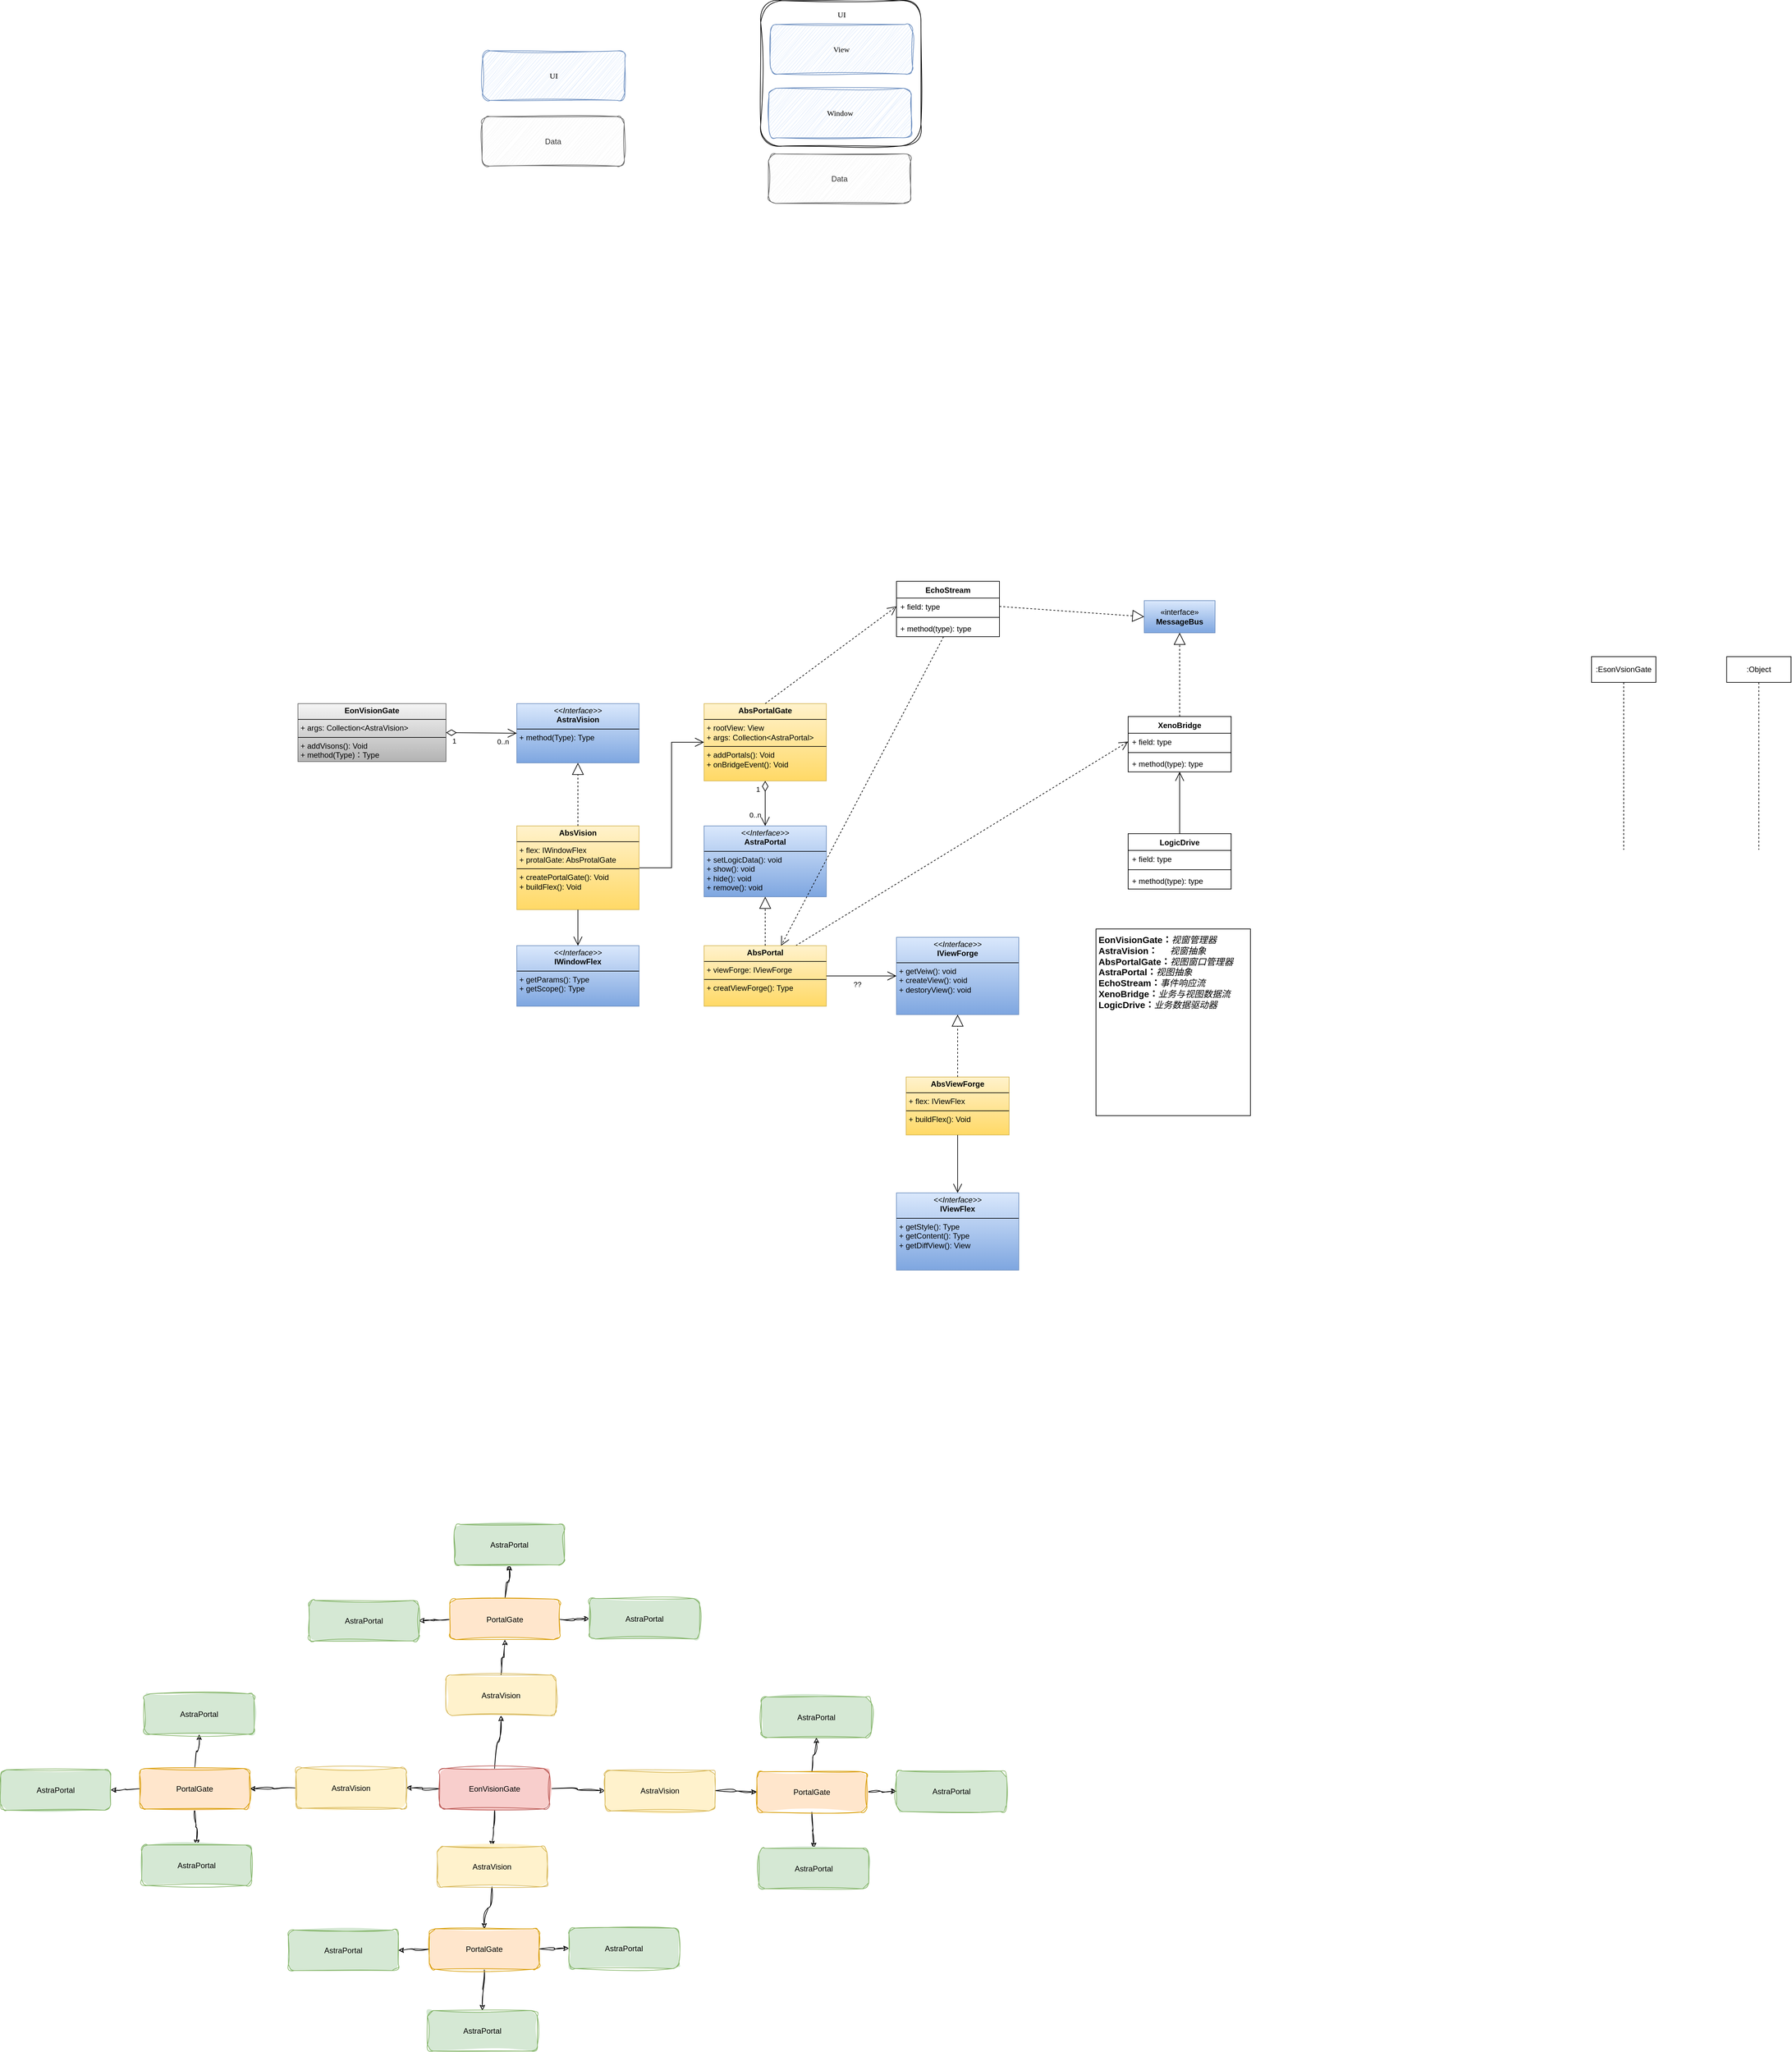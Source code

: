 <mxfile version="26.2.13">
  <diagram name="第 1 页" id="zZpyx9L98rcn8zBvg-Vx">
    <mxGraphModel dx="1871" dy="1800" grid="1" gridSize="10" guides="1" tooltips="1" connect="1" arrows="1" fold="1" page="1" pageScale="1" pageWidth="827" pageHeight="1169" math="0" shadow="0">
      <root>
        <mxCell id="0" />
        <mxCell id="1" parent="0" />
        <mxCell id="JJdDaI7TqnDg2xv0rVeK-1" value="" style="rounded=1;whiteSpace=wrap;html=1;sketch=1;jiggle=2;curveFitting=1;strokeColor=default;align=center;verticalAlign=middle;fontFamily=Helvetica;fontSize=12;fontColor=default;fillColor=default;" vertex="1" parent="1">
          <mxGeometry x="1069" y="-1082" width="249" height="226" as="geometry" />
        </mxCell>
        <mxCell id="JJdDaI7TqnDg2xv0rVeK-2" value="&lt;p style=&quot;margin:0px;margin-top:4px;text-align:center;&quot;&gt;&lt;i&gt;&amp;lt;&amp;lt;Interface&amp;gt;&amp;gt;&lt;/i&gt;&lt;br&gt;&lt;b&gt;AstraVision&lt;/b&gt;&lt;/p&gt;&lt;hr size=&quot;1&quot; style=&quot;border-style:solid;&quot;&gt;&lt;p style=&quot;margin:0px;margin-left:4px;&quot;&gt;+ method(Type): Type&lt;br&gt;&lt;/p&gt;&lt;p style=&quot;margin:0px;margin-left:4px;&quot;&gt;&lt;br&gt;&lt;/p&gt;" style="verticalAlign=top;align=left;overflow=fill;html=1;whiteSpace=wrap;fillColor=#dae8fc;gradientColor=#7ea6e0;strokeColor=#6c8ebf;rounded=0;" vertex="1" parent="1">
          <mxGeometry x="690" y="10" width="190" height="92" as="geometry" />
        </mxCell>
        <mxCell id="JJdDaI7TqnDg2xv0rVeK-3" value="&lt;p style=&quot;margin:0px;margin-top:4px;text-align:center;&quot;&gt;&lt;b style=&quot;background-color: initial;&quot;&gt;Eon&lt;/b&gt;&lt;b style=&quot;background-color: initial;&quot;&gt;Vision&lt;/b&gt;&lt;b style=&quot;background-color: initial;&quot;&gt;Gate&lt;/b&gt;&lt;/p&gt;&lt;hr size=&quot;1&quot; style=&quot;border-style:solid;&quot;&gt;&lt;p style=&quot;margin:0px;margin-left:4px;&quot;&gt;+ args:&amp;nbsp;Collection&amp;lt;AstraVision&amp;gt;&lt;/p&gt;&lt;hr size=&quot;1&quot; style=&quot;border-style:solid;&quot;&gt;&lt;p style=&quot;margin:0px;margin-left:4px;&quot;&gt;+ addVisons(): Void&lt;/p&gt;&lt;p style=&quot;margin:0px;margin-left:4px;&quot;&gt;+ method(&lt;span style=&quot;background-color: initial;&quot;&gt;Type&lt;/span&gt;&lt;span style=&quot;background-color: initial;&quot;&gt;)：&lt;/span&gt;&lt;span style=&quot;background-color: initial;&quot;&gt;Type&lt;/span&gt;&lt;/p&gt;" style="verticalAlign=top;align=left;overflow=fill;html=1;whiteSpace=wrap;fillColor=#f5f5f5;rounded=0;strokeColor=#666666;gradientColor=#b3b3b3;" vertex="1" parent="1">
          <mxGeometry x="350" y="10" width="230" height="90" as="geometry" />
        </mxCell>
        <mxCell id="JJdDaI7TqnDg2xv0rVeK-4" value="&lt;p style=&quot;text-align: center; margin: 4px 0px 0px;&quot;&gt;&lt;span style=&quot;background-color: initial; text-align: left;&quot;&gt;&lt;b&gt;AbsPortal&lt;/b&gt;&lt;/span&gt;&lt;b style=&quot;background-color: initial;&quot;&gt;Gate&lt;/b&gt;&lt;/p&gt;&lt;hr size=&quot;1&quot; style=&quot;border-style:solid;&quot;&gt;&lt;p style=&quot;margin:0px;margin-left:4px;&quot;&gt;+ rootView: View&lt;/p&gt;&lt;p style=&quot;margin:0px;margin-left:4px;&quot;&gt;+ args: Collection&amp;lt;AstraPortal&amp;gt;&lt;/p&gt;&lt;hr size=&quot;1&quot; style=&quot;border-style:solid;&quot;&gt;&lt;p style=&quot;margin:0px;margin-left:4px;&quot;&gt;+ addPortals(): Void&lt;/p&gt;&lt;p style=&quot;margin:0px;margin-left:4px;&quot;&gt;+ onBridgeEvent(): Void&lt;/p&gt;&lt;p style=&quot;margin:0px;margin-left:4px;&quot;&gt;&lt;br&gt;&lt;/p&gt;&lt;p style=&quot;margin:0px;margin-left:4px;&quot;&gt;&lt;br&gt;&lt;/p&gt;" style="verticalAlign=top;align=left;overflow=fill;html=1;whiteSpace=wrap;rounded=0;fillColor=#fff2cc;gradientColor=#ffd966;strokeColor=#d6b656;" vertex="1" parent="1">
          <mxGeometry x="981" y="10" width="190" height="120" as="geometry" />
        </mxCell>
        <mxCell id="JJdDaI7TqnDg2xv0rVeK-5" value="&lt;p style=&quot;margin:0px;margin-top:4px;text-align:center;&quot;&gt;&lt;i&gt;&amp;lt;&amp;lt;Interface&amp;gt;&amp;gt;&lt;/i&gt;&lt;br&gt;&lt;b&gt;Astra&lt;/b&gt;&lt;b style=&quot;background-color: initial; text-align: left;&quot;&gt;Portal&lt;/b&gt;&lt;/p&gt;&lt;hr size=&quot;1&quot; style=&quot;border-style:solid;&quot;&gt;&lt;p style=&quot;margin:0px;margin-left:4px;&quot;&gt;+ setLogicData(): void&lt;br&gt;&lt;/p&gt;&lt;p style=&quot;margin:0px;margin-left:4px;&quot;&gt;+ show(): void&lt;/p&gt;&lt;p style=&quot;margin:0px;margin-left:4px;&quot;&gt;+ hide(): void&lt;/p&gt;&lt;p style=&quot;margin:0px;margin-left:4px;&quot;&gt;+ remove(): void&lt;/p&gt;&lt;p style=&quot;margin:0px;margin-left:4px;&quot;&gt;&lt;br&gt;&lt;/p&gt;" style="verticalAlign=top;align=left;overflow=fill;html=1;whiteSpace=wrap;fillColor=#dae8fc;gradientColor=#7ea6e0;strokeColor=#6c8ebf;rounded=0;" vertex="1" parent="1">
          <mxGeometry x="981" y="200" width="190" height="110" as="geometry" />
        </mxCell>
        <mxCell id="JJdDaI7TqnDg2xv0rVeK-6" value="" style="endArrow=open;html=1;endSize=12;startArrow=diamondThin;startSize=14;startFill=0;rounded=0;exitX=1;exitY=0.5;exitDx=0;exitDy=0;entryX=0;entryY=0.5;entryDx=0;entryDy=0;" edge="1" parent="1" source="JJdDaI7TqnDg2xv0rVeK-3" target="JJdDaI7TqnDg2xv0rVeK-2">
          <mxGeometry relative="1" as="geometry">
            <mxPoint x="430" y="370" as="sourcePoint" />
            <mxPoint x="590" y="370" as="targetPoint" />
          </mxGeometry>
        </mxCell>
        <mxCell id="JJdDaI7TqnDg2xv0rVeK-7" value="1" style="edgeLabel;resizable=0;html=1;align=left;verticalAlign=top;rounded=0;" connectable="0" vertex="1" parent="JJdDaI7TqnDg2xv0rVeK-6">
          <mxGeometry x="-1" relative="1" as="geometry">
            <mxPoint x="8" as="offset" />
          </mxGeometry>
        </mxCell>
        <mxCell id="JJdDaI7TqnDg2xv0rVeK-8" value="0..n" style="edgeLabel;resizable=0;html=1;align=right;verticalAlign=top;rounded=0;" connectable="0" vertex="1" parent="JJdDaI7TqnDg2xv0rVeK-6">
          <mxGeometry x="1" relative="1" as="geometry">
            <mxPoint x="-11" as="offset" />
          </mxGeometry>
        </mxCell>
        <mxCell id="JJdDaI7TqnDg2xv0rVeK-9" value="" style="endArrow=open;html=1;endSize=12;startArrow=diamondThin;startSize=14;startFill=0;rounded=0;entryX=0.5;entryY=0;entryDx=0;entryDy=0;" edge="1" parent="1" source="JJdDaI7TqnDg2xv0rVeK-4" target="JJdDaI7TqnDg2xv0rVeK-5">
          <mxGeometry relative="1" as="geometry">
            <mxPoint x="1088" y="200" as="sourcePoint" />
            <mxPoint x="1228" y="200" as="targetPoint" />
          </mxGeometry>
        </mxCell>
        <mxCell id="JJdDaI7TqnDg2xv0rVeK-10" value="1" style="edgeLabel;resizable=0;html=1;align=left;verticalAlign=top;rounded=0;" connectable="0" vertex="1" parent="JJdDaI7TqnDg2xv0rVeK-9">
          <mxGeometry x="-1" relative="1" as="geometry">
            <mxPoint x="-16" as="offset" />
          </mxGeometry>
        </mxCell>
        <mxCell id="JJdDaI7TqnDg2xv0rVeK-11" value="0..n" style="edgeLabel;resizable=0;html=1;align=right;verticalAlign=top;rounded=0;" connectable="0" vertex="1" parent="JJdDaI7TqnDg2xv0rVeK-9">
          <mxGeometry x="1" relative="1" as="geometry">
            <mxPoint x="-6" y="-30" as="offset" />
          </mxGeometry>
        </mxCell>
        <mxCell id="JJdDaI7TqnDg2xv0rVeK-12" value="" style="endArrow=open;endFill=1;endSize=12;html=1;rounded=0;exitX=1;exitY=0.5;exitDx=0;exitDy=0;entryX=0;entryY=0.5;entryDx=0;entryDy=0;edgeStyle=orthogonalEdgeStyle;" edge="1" parent="1" source="JJdDaI7TqnDg2xv0rVeK-36" target="JJdDaI7TqnDg2xv0rVeK-4">
          <mxGeometry width="160" relative="1" as="geometry">
            <mxPoint x="930" y="30" as="sourcePoint" />
            <mxPoint x="1090" y="30" as="targetPoint" />
          </mxGeometry>
        </mxCell>
        <mxCell id="JJdDaI7TqnDg2xv0rVeK-13" value="EchoStream" style="swimlane;fontStyle=1;align=center;verticalAlign=top;childLayout=stackLayout;horizontal=1;startSize=26;horizontalStack=0;resizeParent=1;resizeParentMax=0;resizeLast=0;collapsible=1;marginBottom=0;whiteSpace=wrap;html=1;rounded=0;" vertex="1" parent="1">
          <mxGeometry x="1280" y="-180" width="160" height="86" as="geometry" />
        </mxCell>
        <mxCell id="JJdDaI7TqnDg2xv0rVeK-14" value="+ field: type" style="text;strokeColor=none;fillColor=none;align=left;verticalAlign=top;spacingLeft=4;spacingRight=4;overflow=hidden;rotatable=0;points=[[0,0.5],[1,0.5]];portConstraint=eastwest;whiteSpace=wrap;html=1;rounded=0;" vertex="1" parent="JJdDaI7TqnDg2xv0rVeK-13">
          <mxGeometry y="26" width="160" height="26" as="geometry" />
        </mxCell>
        <mxCell id="JJdDaI7TqnDg2xv0rVeK-15" value="" style="line;strokeWidth=1;fillColor=none;align=left;verticalAlign=middle;spacingTop=-1;spacingLeft=3;spacingRight=3;rotatable=0;labelPosition=right;points=[];portConstraint=eastwest;strokeColor=inherit;rounded=0;" vertex="1" parent="JJdDaI7TqnDg2xv0rVeK-13">
          <mxGeometry y="52" width="160" height="8" as="geometry" />
        </mxCell>
        <mxCell id="JJdDaI7TqnDg2xv0rVeK-16" value="+ method(type): type" style="text;strokeColor=none;fillColor=none;align=left;verticalAlign=top;spacingLeft=4;spacingRight=4;overflow=hidden;rotatable=0;points=[[0,0.5],[1,0.5]];portConstraint=eastwest;whiteSpace=wrap;html=1;rounded=0;" vertex="1" parent="JJdDaI7TqnDg2xv0rVeK-13">
          <mxGeometry y="60" width="160" height="26" as="geometry" />
        </mxCell>
        <mxCell id="JJdDaI7TqnDg2xv0rVeK-17" value="XenoBridge" style="swimlane;fontStyle=1;align=center;verticalAlign=top;childLayout=stackLayout;horizontal=1;startSize=26;horizontalStack=0;resizeParent=1;resizeParentMax=0;resizeLast=0;collapsible=1;marginBottom=0;whiteSpace=wrap;html=1;rounded=0;" vertex="1" parent="1">
          <mxGeometry x="1640" y="30" width="160" height="86" as="geometry" />
        </mxCell>
        <mxCell id="JJdDaI7TqnDg2xv0rVeK-18" value="+ field: type" style="text;strokeColor=none;fillColor=none;align=left;verticalAlign=top;spacingLeft=4;spacingRight=4;overflow=hidden;rotatable=0;points=[[0,0.5],[1,0.5]];portConstraint=eastwest;whiteSpace=wrap;html=1;rounded=0;" vertex="1" parent="JJdDaI7TqnDg2xv0rVeK-17">
          <mxGeometry y="26" width="160" height="26" as="geometry" />
        </mxCell>
        <mxCell id="JJdDaI7TqnDg2xv0rVeK-19" value="" style="line;strokeWidth=1;fillColor=none;align=left;verticalAlign=middle;spacingTop=-1;spacingLeft=3;spacingRight=3;rotatable=0;labelPosition=right;points=[];portConstraint=eastwest;strokeColor=inherit;rounded=0;" vertex="1" parent="JJdDaI7TqnDg2xv0rVeK-17">
          <mxGeometry y="52" width="160" height="8" as="geometry" />
        </mxCell>
        <mxCell id="JJdDaI7TqnDg2xv0rVeK-20" value="+ method(type): type" style="text;strokeColor=none;fillColor=none;align=left;verticalAlign=top;spacingLeft=4;spacingRight=4;overflow=hidden;rotatable=0;points=[[0,0.5],[1,0.5]];portConstraint=eastwest;whiteSpace=wrap;html=1;rounded=0;" vertex="1" parent="JJdDaI7TqnDg2xv0rVeK-17">
          <mxGeometry y="60" width="160" height="26" as="geometry" />
        </mxCell>
        <mxCell id="JJdDaI7TqnDg2xv0rVeK-21" value="«interface»&lt;br&gt;&lt;b&gt;MessageBus&lt;/b&gt;" style="html=1;whiteSpace=wrap;fillColor=#dae8fc;gradientColor=#7ea6e0;strokeColor=#6c8ebf;rounded=0;" vertex="1" parent="1">
          <mxGeometry x="1665" y="-150" width="110" height="50" as="geometry" />
        </mxCell>
        <mxCell id="JJdDaI7TqnDg2xv0rVeK-22" value="" style="endArrow=block;endSize=16;endFill=0;html=1;rounded=0;entryX=0;entryY=0.5;entryDx=0;entryDy=0;dashed=1;exitX=1;exitY=0.5;exitDx=0;exitDy=0;" edge="1" parent="1" source="JJdDaI7TqnDg2xv0rVeK-14" target="JJdDaI7TqnDg2xv0rVeK-21">
          <mxGeometry width="160" relative="1" as="geometry">
            <mxPoint x="700" y="242" as="sourcePoint" />
            <mxPoint x="860" y="242" as="targetPoint" />
          </mxGeometry>
        </mxCell>
        <mxCell id="JJdDaI7TqnDg2xv0rVeK-23" value="" style="endArrow=block;endSize=16;endFill=0;html=1;rounded=0;exitX=0.5;exitY=0;exitDx=0;exitDy=0;dashed=1;entryX=0.5;entryY=1;entryDx=0;entryDy=0;" edge="1" parent="1" source="JJdDaI7TqnDg2xv0rVeK-17" target="JJdDaI7TqnDg2xv0rVeK-21">
          <mxGeometry width="160" relative="1" as="geometry">
            <mxPoint x="760" y="-238" as="sourcePoint" />
            <mxPoint x="920" y="-328" as="targetPoint" />
          </mxGeometry>
        </mxCell>
        <mxCell id="JJdDaI7TqnDg2xv0rVeK-24" value="LogicDrive" style="swimlane;fontStyle=1;align=center;verticalAlign=top;childLayout=stackLayout;horizontal=1;startSize=26;horizontalStack=0;resizeParent=1;resizeParentMax=0;resizeLast=0;collapsible=1;marginBottom=0;whiteSpace=wrap;html=1;rounded=0;" vertex="1" parent="1">
          <mxGeometry x="1640" y="212" width="160" height="86" as="geometry" />
        </mxCell>
        <mxCell id="JJdDaI7TqnDg2xv0rVeK-25" value="+ field: type" style="text;strokeColor=none;fillColor=none;align=left;verticalAlign=top;spacingLeft=4;spacingRight=4;overflow=hidden;rotatable=0;points=[[0,0.5],[1,0.5]];portConstraint=eastwest;whiteSpace=wrap;html=1;rounded=0;" vertex="1" parent="JJdDaI7TqnDg2xv0rVeK-24">
          <mxGeometry y="26" width="160" height="26" as="geometry" />
        </mxCell>
        <mxCell id="JJdDaI7TqnDg2xv0rVeK-26" value="" style="line;strokeWidth=1;fillColor=none;align=left;verticalAlign=middle;spacingTop=-1;spacingLeft=3;spacingRight=3;rotatable=0;labelPosition=right;points=[];portConstraint=eastwest;strokeColor=inherit;rounded=0;" vertex="1" parent="JJdDaI7TqnDg2xv0rVeK-24">
          <mxGeometry y="52" width="160" height="8" as="geometry" />
        </mxCell>
        <mxCell id="JJdDaI7TqnDg2xv0rVeK-27" value="+ method(type): type" style="text;strokeColor=none;fillColor=none;align=left;verticalAlign=top;spacingLeft=4;spacingRight=4;overflow=hidden;rotatable=0;points=[[0,0.5],[1,0.5]];portConstraint=eastwest;whiteSpace=wrap;html=1;rounded=0;" vertex="1" parent="JJdDaI7TqnDg2xv0rVeK-24">
          <mxGeometry y="60" width="160" height="26" as="geometry" />
        </mxCell>
        <mxCell id="JJdDaI7TqnDg2xv0rVeK-28" value="" style="endArrow=open;endFill=1;endSize=12;html=1;rounded=0;exitX=0.5;exitY=0;exitDx=0;exitDy=0;" edge="1" parent="1" source="JJdDaI7TqnDg2xv0rVeK-24" target="JJdDaI7TqnDg2xv0rVeK-20">
          <mxGeometry width="160" relative="1" as="geometry">
            <mxPoint x="1850" y="86" as="sourcePoint" />
            <mxPoint x="2010" y="86" as="targetPoint" />
          </mxGeometry>
        </mxCell>
        <mxCell id="JJdDaI7TqnDg2xv0rVeK-29" value="&lt;b style=&quot;background-color: initial; font-size: 14px;&quot;&gt;Eon&lt;/b&gt;&lt;b style=&quot;background-color: initial; font-size: 14px;&quot;&gt;Vision&lt;/b&gt;&lt;b style=&quot;background-color: initial; font-size: 14px;&quot;&gt;Gate：&lt;/b&gt;&lt;span style=&quot;background-color: initial; font-size: 14px;&quot;&gt;&lt;i&gt;视窗管理器&lt;/i&gt;&lt;/span&gt;&lt;div style=&quot;font-size: 14px;&quot;&gt;&lt;b style=&quot;font-size: 14px;&quot;&gt;AstraVision：&amp;nbsp; &amp;nbsp; &amp;nbsp;&lt;/b&gt;&lt;span style=&quot;font-size: 14px;&quot;&gt;&lt;i&gt;视窗抽象&lt;/i&gt;&lt;/span&gt;&lt;b style=&quot;background-color: initial; font-size: 14px;&quot;&gt;&lt;br style=&quot;font-size: 14px;&quot;&gt;&lt;/b&gt;&lt;/div&gt;&lt;div style=&quot;font-size: 14px;&quot;&gt;&lt;span style=&quot;font-size: 14px; background-color: initial;&quot;&gt;&lt;b style=&quot;font-size: 14px;&quot;&gt;AbsPortal&lt;/b&gt;&lt;/span&gt;&lt;b style=&quot;font-size: 14px; background-color: initial;&quot;&gt;Gate：&lt;/b&gt;&lt;span style=&quot;font-size: 14px; background-color: initial;&quot;&gt;&lt;i&gt;视图窗口管理器&lt;/i&gt;&lt;/span&gt;&lt;b style=&quot;font-size: 14px;&quot;&gt;&lt;br style=&quot;font-size: 14px;&quot;&gt;&lt;/b&gt;&lt;/div&gt;&lt;div style=&quot;font-size: 14px;&quot;&gt;&lt;b style=&quot;font-size: 14px;&quot;&gt;Astra&lt;/b&gt;&lt;b style=&quot;font-size: 14px; background-color: initial;&quot;&gt;Portal：&lt;/b&gt;&lt;span style=&quot;background-color: initial;&quot;&gt;&lt;i&gt;视图抽象&lt;/i&gt;&lt;/span&gt;&lt;b style=&quot;font-size: 14px;&quot;&gt;&lt;br style=&quot;font-size: 14px;&quot;&gt;&lt;/b&gt;&lt;/div&gt;&lt;div style=&quot;font-size: 14px;&quot;&gt;&lt;span style=&quot;font-size: 14px; font-weight: 700;&quot;&gt;EchoStream：&lt;/span&gt;&lt;span style=&quot;font-size: 14px;&quot;&gt;&lt;i&gt;事件响应流&lt;/i&gt;&lt;/span&gt;&lt;b style=&quot;font-size: 14px; background-color: initial;&quot;&gt;&lt;br style=&quot;font-size: 14px;&quot;&gt;&lt;/b&gt;&lt;/div&gt;&lt;div style=&quot;font-size: 14px;&quot;&gt;&lt;span style=&quot;font-size: 14px; font-weight: 700;&quot;&gt;XenoBridge：&lt;/span&gt;&lt;span style=&quot;background-color: initial;&quot;&gt;&lt;i&gt;业务与视图数据流&lt;/i&gt;&lt;/span&gt;&lt;span style=&quot;font-size: 14px; font-weight: 700;&quot;&gt;&lt;br style=&quot;font-size: 14px;&quot;&gt;&lt;/span&gt;&lt;/div&gt;&lt;div style=&quot;font-size: 14px;&quot;&gt;&lt;span style=&quot;font-size: 14px; font-weight: 700;&quot;&gt;LogicDrive：&lt;/span&gt;&lt;span style=&quot;font-size: 14px;&quot;&gt;&lt;i&gt;业务数据驱动器&lt;/i&gt;&lt;/span&gt;&lt;span style=&quot;font-size: 14px; font-weight: 700;&quot;&gt;&lt;br style=&quot;font-size: 14px;&quot;&gt;&lt;/span&gt;&lt;/div&gt;" style="rounded=0;whiteSpace=wrap;html=1;fontSize=14;align=left;verticalAlign=top;spacingTop=2;spacingLeft=2;" vertex="1" parent="1">
          <mxGeometry x="1590" y="360" width="240" height="290" as="geometry" />
        </mxCell>
        <mxCell id="JJdDaI7TqnDg2xv0rVeK-30" value="" style="endArrow=open;endFill=1;endSize=12;html=1;rounded=0;dashed=1;entryX=0;entryY=0.5;entryDx=0;entryDy=0;exitX=0.75;exitY=0;exitDx=0;exitDy=0;" edge="1" parent="1" source="JJdDaI7TqnDg2xv0rVeK-31" target="JJdDaI7TqnDg2xv0rVeK-18">
          <mxGeometry width="160" relative="1" as="geometry">
            <mxPoint x="1290" y="130" as="sourcePoint" />
            <mxPoint x="1270" y="-14" as="targetPoint" />
          </mxGeometry>
        </mxCell>
        <mxCell id="JJdDaI7TqnDg2xv0rVeK-31" value="&lt;p style=&quot;text-align: center; margin: 4px 0px 0px;&quot;&gt;&lt;span style=&quot;background-color: initial; text-align: left;&quot;&gt;&lt;b&gt;AbsPortal&lt;/b&gt;&lt;/span&gt;&lt;/p&gt;&lt;hr size=&quot;1&quot; style=&quot;border-style:solid;&quot;&gt;&lt;p style=&quot;margin:0px;margin-left:4px;&quot;&gt;+ viewForge: IViewForge&lt;/p&gt;&lt;hr size=&quot;1&quot; style=&quot;border-style:solid;&quot;&gt;&lt;p style=&quot;margin:0px;margin-left:4px;&quot;&gt;+ creatViewForge&lt;span style=&quot;background-color: initial;&quot;&gt;(): Type&lt;/span&gt;&lt;/p&gt;&lt;p style=&quot;margin:0px;margin-left:4px;&quot;&gt;&lt;br&gt;&lt;/p&gt;" style="verticalAlign=top;align=left;overflow=fill;html=1;whiteSpace=wrap;rounded=0;fillColor=#fff2cc;gradientColor=#ffd966;strokeColor=#d6b656;" vertex="1" parent="1">
          <mxGeometry x="981" y="386" width="190" height="94" as="geometry" />
        </mxCell>
        <mxCell id="JJdDaI7TqnDg2xv0rVeK-32" value="" style="endArrow=block;endSize=16;endFill=0;html=1;rounded=0;entryX=0.5;entryY=1;entryDx=0;entryDy=0;exitX=0.5;exitY=0;exitDx=0;exitDy=0;dashed=1;" edge="1" parent="1" source="JJdDaI7TqnDg2xv0rVeK-31" target="JJdDaI7TqnDg2xv0rVeK-5">
          <mxGeometry width="160" relative="1" as="geometry">
            <mxPoint x="1360" y="370" as="sourcePoint" />
            <mxPoint x="1360" y="320" as="targetPoint" />
          </mxGeometry>
        </mxCell>
        <mxCell id="JJdDaI7TqnDg2xv0rVeK-33" value="&lt;p style=&quot;margin:0px;margin-top:4px;text-align:center;&quot;&gt;&lt;i&gt;&amp;lt;&amp;lt;Interface&amp;gt;&amp;gt;&lt;/i&gt;&lt;br&gt;&lt;b&gt;IViewForge&lt;/b&gt;&lt;/p&gt;&lt;hr size=&quot;1&quot; style=&quot;border-style:solid;&quot;&gt;&lt;p style=&quot;margin:0px;margin-left:4px;&quot;&gt;+ getVeiw(): void&lt;br&gt;+ createView(): void&lt;/p&gt;&lt;p style=&quot;margin:0px;margin-left:4px;&quot;&gt;+ destoryView(): void&lt;/p&gt;&lt;p style=&quot;margin:0px;margin-left:4px;&quot;&gt;&lt;br&gt;&lt;/p&gt;" style="verticalAlign=top;align=left;overflow=fill;html=1;whiteSpace=wrap;fillColor=#dae8fc;gradientColor=#7ea6e0;strokeColor=#6c8ebf;rounded=0;" vertex="1" parent="1">
          <mxGeometry x="1280" y="373" width="190" height="120" as="geometry" />
        </mxCell>
        <mxCell id="JJdDaI7TqnDg2xv0rVeK-34" value="" style="endArrow=open;endFill=1;endSize=12;html=1;rounded=0;exitX=1;exitY=0.5;exitDx=0;exitDy=0;" edge="1" parent="1" source="JJdDaI7TqnDg2xv0rVeK-31" target="JJdDaI7TqnDg2xv0rVeK-33">
          <mxGeometry width="160" relative="1" as="geometry">
            <mxPoint x="890" y="66" as="sourcePoint" />
            <mxPoint x="991" y="67" as="targetPoint" />
          </mxGeometry>
        </mxCell>
        <mxCell id="JJdDaI7TqnDg2xv0rVeK-35" value="??" style="edgeLabel;html=1;align=center;verticalAlign=middle;resizable=0;points=[];" vertex="1" connectable="0" parent="JJdDaI7TqnDg2xv0rVeK-34">
          <mxGeometry x="0.199" y="-1" relative="1" as="geometry">
            <mxPoint x="-18" y="12" as="offset" />
          </mxGeometry>
        </mxCell>
        <mxCell id="JJdDaI7TqnDg2xv0rVeK-36" value="&lt;p style=&quot;text-align: center; margin: 4px 0px 0px;&quot;&gt;&lt;span style=&quot;background-color: initial; text-align: left;&quot;&gt;&lt;b&gt;AbsVision&lt;/b&gt;&lt;/span&gt;&lt;/p&gt;&lt;hr size=&quot;1&quot; style=&quot;border-style:solid;&quot;&gt;&lt;p style=&quot;margin:0px;margin-left:4px;&quot;&gt;+ flex: IWindowFlex&lt;/p&gt;&lt;p style=&quot;margin:0px;margin-left:4px;&quot;&gt;+ protalGate: AbsProtalGate&lt;/p&gt;&lt;hr size=&quot;1&quot; style=&quot;border-style:solid;&quot;&gt;&lt;p style=&quot;margin:0px;margin-left:4px;&quot;&gt;+ createPortalGate(): Void&lt;/p&gt;&lt;p style=&quot;margin:0px;margin-left:4px;&quot;&gt;+ buildFlex&lt;span style=&quot;background-color: initial;&quot;&gt;(): Void&lt;/span&gt;&lt;/p&gt;&lt;p style=&quot;margin:0px;margin-left:4px;&quot;&gt;&lt;br&gt;&lt;/p&gt;" style="verticalAlign=top;align=left;overflow=fill;html=1;whiteSpace=wrap;rounded=0;fillColor=#fff2cc;gradientColor=#ffd966;strokeColor=#d6b656;" vertex="1" parent="1">
          <mxGeometry x="690" y="200" width="190" height="130" as="geometry" />
        </mxCell>
        <mxCell id="JJdDaI7TqnDg2xv0rVeK-37" value="" style="endArrow=block;endSize=16;endFill=0;html=1;rounded=0;entryX=0.5;entryY=1;entryDx=0;entryDy=0;exitX=0.5;exitY=0;exitDx=0;exitDy=0;dashed=1;" edge="1" parent="1" source="JJdDaI7TqnDg2xv0rVeK-36" target="JJdDaI7TqnDg2xv0rVeK-2">
          <mxGeometry width="160" relative="1" as="geometry">
            <mxPoint x="1086" y="370" as="sourcePoint" />
            <mxPoint x="1086" y="304" as="targetPoint" />
          </mxGeometry>
        </mxCell>
        <mxCell id="JJdDaI7TqnDg2xv0rVeK-38" value=":EsonVsionGate" style="shape=umlLifeline;perimeter=lifelinePerimeter;whiteSpace=wrap;html=1;container=1;dropTarget=0;collapsible=0;recursiveResize=0;outlineConnect=0;portConstraint=eastwest;newEdgeStyle={&quot;curved&quot;:0,&quot;rounded&quot;:0};rounded=0;" vertex="1" parent="1">
          <mxGeometry x="2360" y="-63" width="100" height="300" as="geometry" />
        </mxCell>
        <mxCell id="JJdDaI7TqnDg2xv0rVeK-39" value=":Object" style="shape=umlLifeline;perimeter=lifelinePerimeter;whiteSpace=wrap;html=1;container=1;dropTarget=0;collapsible=0;recursiveResize=0;outlineConnect=0;portConstraint=eastwest;newEdgeStyle={&quot;curved&quot;:0,&quot;rounded&quot;:0};rounded=0;" vertex="1" parent="1">
          <mxGeometry x="2570" y="-63" width="100" height="300" as="geometry" />
        </mxCell>
        <mxCell id="JJdDaI7TqnDg2xv0rVeK-40" value="&lt;p style=&quot;margin:0px;margin-top:4px;text-align:center;&quot;&gt;&lt;b&gt;AbsViewForge&lt;/b&gt;&lt;/p&gt;&lt;hr size=&quot;1&quot; style=&quot;border-style:solid;&quot;&gt;&lt;p style=&quot;margin:0px;margin-left:4px;&quot;&gt;+ flex: IViewFlex&lt;/p&gt;&lt;hr size=&quot;1&quot; style=&quot;border-style:solid;&quot;&gt;&lt;p style=&quot;margin:0px;margin-left:4px;&quot;&gt;+ buildFlex(): Void&lt;/p&gt;" style="verticalAlign=top;align=left;overflow=fill;html=1;whiteSpace=wrap;rounded=0;fillColor=#fff2cc;gradientColor=#ffd966;strokeColor=#d6b656;" vertex="1" parent="1">
          <mxGeometry x="1295" y="590" width="160" height="90" as="geometry" />
        </mxCell>
        <mxCell id="JJdDaI7TqnDg2xv0rVeK-41" value="" style="endArrow=block;endSize=16;endFill=0;html=1;rounded=0;entryX=0.5;entryY=1;entryDx=0;entryDy=0;exitX=0.5;exitY=0;exitDx=0;exitDy=0;dashed=1;" edge="1" parent="1" source="JJdDaI7TqnDg2xv0rVeK-40" target="JJdDaI7TqnDg2xv0rVeK-33">
          <mxGeometry width="160" relative="1" as="geometry">
            <mxPoint x="1066" y="540" as="sourcePoint" />
            <mxPoint x="1066" y="474" as="targetPoint" />
          </mxGeometry>
        </mxCell>
        <mxCell id="JJdDaI7TqnDg2xv0rVeK-42" value="" style="endArrow=open;endFill=1;endSize=12;html=1;rounded=0;exitX=0.5;exitY=1;exitDx=0;exitDy=0;entryX=0.5;entryY=0;entryDx=0;entryDy=0;" edge="1" parent="1" source="JJdDaI7TqnDg2xv0rVeK-40" target="JJdDaI7TqnDg2xv0rVeK-43">
          <mxGeometry width="160" relative="1" as="geometry">
            <mxPoint x="1066" y="540" as="sourcePoint" />
            <mxPoint x="1365" y="706" as="targetPoint" />
          </mxGeometry>
        </mxCell>
        <mxCell id="JJdDaI7TqnDg2xv0rVeK-43" value="&lt;p style=&quot;margin:0px;margin-top:4px;text-align:center;&quot;&gt;&lt;i&gt;&amp;lt;&amp;lt;Interface&amp;gt;&amp;gt;&lt;/i&gt;&lt;br&gt;&lt;b&gt;IViewFlex&lt;/b&gt;&lt;br&gt;&lt;/p&gt;&lt;hr size=&quot;1&quot; style=&quot;border-style:solid;&quot;&gt;&lt;p style=&quot;margin:0px;margin-left:4px;&quot;&gt;&lt;span style=&quot;background-color: initial;&quot;&gt;+ getStyle(): Type&lt;/span&gt;&lt;/p&gt;&lt;p style=&quot;margin: 0px 0px 0px 4px;&quot;&gt;+ getContent(): Type&lt;/p&gt;&lt;p style=&quot;margin: 0px 0px 0px 4px;&quot;&gt;+ getDiffView(): View&lt;/p&gt;&lt;p style=&quot;margin: 0px 0px 0px 4px;&quot;&gt;&lt;br&gt;&lt;/p&gt;&lt;p style=&quot;margin:0px;margin-left:4px;&quot;&gt;&lt;br&gt;&lt;/p&gt;" style="verticalAlign=top;align=left;overflow=fill;html=1;whiteSpace=wrap;fillColor=#dae8fc;gradientColor=#7ea6e0;strokeColor=#6c8ebf;rounded=0;" vertex="1" parent="1">
          <mxGeometry x="1280" y="770" width="190" height="120" as="geometry" />
        </mxCell>
        <mxCell id="JJdDaI7TqnDg2xv0rVeK-44" value="&lt;p style=&quot;margin:0px;margin-top:4px;text-align:center;&quot;&gt;&lt;i&gt;&amp;lt;&amp;lt;Interface&amp;gt;&amp;gt;&lt;/i&gt;&lt;br&gt;&lt;b&gt;IWindowFlex&lt;/b&gt;&lt;br&gt;&lt;/p&gt;&lt;hr size=&quot;1&quot; style=&quot;border-style:solid;&quot;&gt;&lt;p style=&quot;margin:0px;margin-left:4px;&quot;&gt;&lt;span style=&quot;background-color: initial;&quot;&gt;+ getParams(): Type&lt;/span&gt;&lt;/p&gt;&lt;p style=&quot;margin: 0px 0px 0px 4px;&quot;&gt;+ getScope():&amp;nbsp;&lt;span style=&quot;background-color: initial;&quot;&gt;Type&lt;/span&gt;&lt;/p&gt;" style="verticalAlign=top;align=left;overflow=fill;html=1;whiteSpace=wrap;fillColor=#dae8fc;gradientColor=#7ea6e0;strokeColor=#6c8ebf;rounded=0;" vertex="1" parent="1">
          <mxGeometry x="690" y="386" width="190" height="94" as="geometry" />
        </mxCell>
        <mxCell id="JJdDaI7TqnDg2xv0rVeK-45" value="" style="endArrow=open;endFill=1;endSize=12;html=1;rounded=0;exitX=0.5;exitY=1;exitDx=0;exitDy=0;entryX=0.5;entryY=0;entryDx=0;entryDy=0;" edge="1" parent="1" source="JJdDaI7TqnDg2xv0rVeK-36" target="JJdDaI7TqnDg2xv0rVeK-44">
          <mxGeometry width="160" relative="1" as="geometry">
            <mxPoint x="1395" y="520" as="sourcePoint" />
            <mxPoint x="1395" y="595" as="targetPoint" />
          </mxGeometry>
        </mxCell>
        <mxCell id="JJdDaI7TqnDg2xv0rVeK-46" value="" style="endArrow=open;endFill=1;endSize=12;html=1;rounded=0;dashed=1;" edge="1" parent="1" source="JJdDaI7TqnDg2xv0rVeK-16" target="JJdDaI7TqnDg2xv0rVeK-31">
          <mxGeometry width="160" relative="1" as="geometry">
            <mxPoint x="1134" y="396" as="sourcePoint" />
            <mxPoint x="1650" y="79" as="targetPoint" />
          </mxGeometry>
        </mxCell>
        <mxCell id="JJdDaI7TqnDg2xv0rVeK-47" value="" style="endArrow=open;endFill=1;endSize=12;html=1;rounded=0;dashed=1;exitX=0.5;exitY=0;exitDx=0;exitDy=0;entryX=0;entryY=0.5;entryDx=0;entryDy=0;" edge="1" parent="1" source="JJdDaI7TqnDg2xv0rVeK-4" target="JJdDaI7TqnDg2xv0rVeK-14">
          <mxGeometry width="160" relative="1" as="geometry">
            <mxPoint x="1387" y="-64" as="sourcePoint" />
            <mxPoint x="1114" y="396" as="targetPoint" />
          </mxGeometry>
        </mxCell>
        <mxCell id="JJdDaI7TqnDg2xv0rVeK-48" value="UI" style="rounded=1;whiteSpace=wrap;html=1;sketch=1;curveFitting=1;jiggle=2;fontFamily=Comic Sans MS;fillColor=#dae8fc;strokeColor=#6c8ebf;" vertex="1" parent="1">
          <mxGeometry x="637" y="-1004" width="221" height="77" as="geometry" />
        </mxCell>
        <mxCell id="JJdDaI7TqnDg2xv0rVeK-49" value="Data" style="rounded=1;whiteSpace=wrap;html=1;sketch=1;curveFitting=1;jiggle=2;fillColor=#f5f5f5;fontColor=#333333;strokeColor=#666666;" vertex="1" parent="1">
          <mxGeometry x="636" y="-902" width="221" height="77" as="geometry" />
        </mxCell>
        <mxCell id="JJdDaI7TqnDg2xv0rVeK-50" value="Window" style="rounded=1;whiteSpace=wrap;html=1;sketch=1;curveFitting=1;jiggle=2;fontFamily=Comic Sans MS;fillColor=#dae8fc;strokeColor=#6c8ebf;" vertex="1" parent="1">
          <mxGeometry x="1082" y="-946" width="221" height="77" as="geometry" />
        </mxCell>
        <mxCell id="JJdDaI7TqnDg2xv0rVeK-51" value="Data" style="rounded=1;whiteSpace=wrap;html=1;sketch=1;curveFitting=1;jiggle=2;fillColor=#f5f5f5;fontColor=#333333;strokeColor=#666666;" vertex="1" parent="1">
          <mxGeometry x="1081" y="-844" width="221" height="77" as="geometry" />
        </mxCell>
        <mxCell id="JJdDaI7TqnDg2xv0rVeK-52" value="View" style="rounded=1;whiteSpace=wrap;html=1;sketch=1;curveFitting=1;jiggle=2;fontFamily=Comic Sans MS;fillColor=#dae8fc;strokeColor=#6c8ebf;" vertex="1" parent="1">
          <mxGeometry x="1084" y="-1045" width="221" height="77" as="geometry" />
        </mxCell>
        <mxCell id="JJdDaI7TqnDg2xv0rVeK-53" value="UI" style="text;html=1;align=center;verticalAlign=middle;whiteSpace=wrap;rounded=0;fontFamily=Comic Sans MS;fontSize=12;fontColor=default;" vertex="1" parent="1">
          <mxGeometry x="1165" y="-1075" width="60" height="30" as="geometry" />
        </mxCell>
        <mxCell id="JJdDaI7TqnDg2xv0rVeK-54" style="edgeStyle=orthogonalEdgeStyle;rounded=0;orthogonalLoop=1;jettySize=auto;html=1;exitX=0;exitY=0.5;exitDx=0;exitDy=0;entryX=1;entryY=0.5;entryDx=0;entryDy=0;fontFamily=Helvetica;fontSize=12;fontColor=default;sketch=1;curveFitting=1;jiggle=2;curved=1;" edge="1" parent="1" source="JJdDaI7TqnDg2xv0rVeK-58" target="JJdDaI7TqnDg2xv0rVeK-71">
          <mxGeometry relative="1" as="geometry" />
        </mxCell>
        <mxCell id="JJdDaI7TqnDg2xv0rVeK-55" style="edgeStyle=orthogonalEdgeStyle;shape=connector;curved=1;rounded=0;sketch=1;jiggle=2;curveFitting=1;orthogonalLoop=1;jettySize=auto;html=1;exitX=1;exitY=0.5;exitDx=0;exitDy=0;entryX=0;entryY=0.5;entryDx=0;entryDy=0;strokeColor=default;align=center;verticalAlign=middle;fontFamily=Helvetica;fontSize=12;fontColor=default;labelBackgroundColor=default;endArrow=classic;" edge="1" parent="1" source="JJdDaI7TqnDg2xv0rVeK-58" target="JJdDaI7TqnDg2xv0rVeK-67">
          <mxGeometry relative="1" as="geometry" />
        </mxCell>
        <mxCell id="JJdDaI7TqnDg2xv0rVeK-56" style="edgeStyle=orthogonalEdgeStyle;shape=connector;curved=1;rounded=0;sketch=1;jiggle=2;curveFitting=1;orthogonalLoop=1;jettySize=auto;html=1;entryX=0.5;entryY=1;entryDx=0;entryDy=0;strokeColor=default;align=center;verticalAlign=middle;fontFamily=Helvetica;fontSize=12;fontColor=default;labelBackgroundColor=default;endArrow=classic;" edge="1" parent="1" source="JJdDaI7TqnDg2xv0rVeK-58" target="JJdDaI7TqnDg2xv0rVeK-60">
          <mxGeometry relative="1" as="geometry" />
        </mxCell>
        <mxCell id="JJdDaI7TqnDg2xv0rVeK-57" style="edgeStyle=orthogonalEdgeStyle;shape=connector;curved=1;rounded=0;sketch=1;jiggle=2;curveFitting=1;orthogonalLoop=1;jettySize=auto;html=1;exitX=0.5;exitY=1;exitDx=0;exitDy=0;strokeColor=default;align=center;verticalAlign=middle;fontFamily=Helvetica;fontSize=12;fontColor=default;labelBackgroundColor=default;endArrow=classic;" edge="1" parent="1" source="JJdDaI7TqnDg2xv0rVeK-58" target="JJdDaI7TqnDg2xv0rVeK-69">
          <mxGeometry relative="1" as="geometry" />
        </mxCell>
        <mxCell id="JJdDaI7TqnDg2xv0rVeK-58" value="EonVisionGate" style="rounded=1;whiteSpace=wrap;html=1;sketch=1;jiggle=2;curveFitting=1;strokeColor=#b85450;align=center;verticalAlign=middle;fontFamily=Helvetica;fontSize=12;fillColor=#f8cecc;fillStyle=solid;" vertex="1" parent="1">
          <mxGeometry x="570" y="1664" width="171" height="63" as="geometry" />
        </mxCell>
        <mxCell id="JJdDaI7TqnDg2xv0rVeK-59" style="edgeStyle=orthogonalEdgeStyle;shape=connector;curved=1;rounded=0;sketch=1;jiggle=2;curveFitting=1;orthogonalLoop=1;jettySize=auto;html=1;exitX=0.5;exitY=0;exitDx=0;exitDy=0;entryX=0.5;entryY=1;entryDx=0;entryDy=0;strokeColor=default;align=center;verticalAlign=middle;fontFamily=Helvetica;fontSize=12;fontColor=default;labelBackgroundColor=default;endArrow=classic;" edge="1" parent="1" source="JJdDaI7TqnDg2xv0rVeK-60" target="JJdDaI7TqnDg2xv0rVeK-77">
          <mxGeometry relative="1" as="geometry" />
        </mxCell>
        <mxCell id="JJdDaI7TqnDg2xv0rVeK-60" value="AstraVision" style="rounded=1;whiteSpace=wrap;html=1;sketch=1;jiggle=2;curveFitting=1;strokeColor=#d6b656;align=center;verticalAlign=middle;fontFamily=Helvetica;fontSize=12;fillColor=#fff2cc;fillStyle=solid;" vertex="1" parent="1">
          <mxGeometry x="580" y="1519" width="171" height="63" as="geometry" />
        </mxCell>
        <mxCell id="JJdDaI7TqnDg2xv0rVeK-61" style="edgeStyle=orthogonalEdgeStyle;shape=connector;curved=1;rounded=0;sketch=1;jiggle=2;curveFitting=1;orthogonalLoop=1;jettySize=auto;html=1;exitX=0.5;exitY=0;exitDx=0;exitDy=0;entryX=0.5;entryY=1;entryDx=0;entryDy=0;strokeColor=default;align=center;verticalAlign=middle;fontFamily=Helvetica;fontSize=12;fontColor=default;labelBackgroundColor=default;endArrow=classic;" edge="1" parent="1" source="JJdDaI7TqnDg2xv0rVeK-64" target="JJdDaI7TqnDg2xv0rVeK-65">
          <mxGeometry relative="1" as="geometry" />
        </mxCell>
        <mxCell id="JJdDaI7TqnDg2xv0rVeK-62" style="edgeStyle=orthogonalEdgeStyle;shape=connector;curved=1;rounded=0;sketch=1;jiggle=2;curveFitting=1;orthogonalLoop=1;jettySize=auto;html=1;exitX=1;exitY=0.5;exitDx=0;exitDy=0;entryX=0;entryY=0.5;entryDx=0;entryDy=0;strokeColor=default;align=center;verticalAlign=middle;fontFamily=Helvetica;fontSize=12;fontColor=default;labelBackgroundColor=default;endArrow=classic;" edge="1" parent="1" source="JJdDaI7TqnDg2xv0rVeK-64" target="JJdDaI7TqnDg2xv0rVeK-72">
          <mxGeometry relative="1" as="geometry" />
        </mxCell>
        <mxCell id="JJdDaI7TqnDg2xv0rVeK-63" style="edgeStyle=orthogonalEdgeStyle;shape=connector;curved=1;rounded=0;sketch=1;jiggle=2;curveFitting=1;orthogonalLoop=1;jettySize=auto;html=1;exitX=0.5;exitY=1;exitDx=0;exitDy=0;strokeColor=default;align=center;verticalAlign=middle;fontFamily=Helvetica;fontSize=12;fontColor=default;labelBackgroundColor=default;endArrow=classic;" edge="1" parent="1" source="JJdDaI7TqnDg2xv0rVeK-64" target="JJdDaI7TqnDg2xv0rVeK-73">
          <mxGeometry relative="1" as="geometry" />
        </mxCell>
        <mxCell id="JJdDaI7TqnDg2xv0rVeK-64" value="PortalGate" style="rounded=1;whiteSpace=wrap;html=1;sketch=1;jiggle=2;curveFitting=1;strokeColor=#d79b00;align=center;verticalAlign=middle;fontFamily=Helvetica;fontSize=12;fillColor=#ffe6cc;fillStyle=solid;" vertex="1" parent="1">
          <mxGeometry x="1063" y="1669" width="171" height="63" as="geometry" />
        </mxCell>
        <mxCell id="JJdDaI7TqnDg2xv0rVeK-65" value="AstraPortal" style="rounded=1;whiteSpace=wrap;html=1;sketch=1;jiggle=2;curveFitting=1;strokeColor=#82b366;align=center;verticalAlign=middle;fontFamily=Helvetica;fontSize=12;fillColor=#d5e8d4;fillStyle=solid;" vertex="1" parent="1">
          <mxGeometry x="1070" y="1553" width="171" height="63" as="geometry" />
        </mxCell>
        <mxCell id="JJdDaI7TqnDg2xv0rVeK-66" style="edgeStyle=orthogonalEdgeStyle;shape=connector;curved=1;rounded=0;sketch=1;jiggle=2;curveFitting=1;orthogonalLoop=1;jettySize=auto;html=1;exitX=1;exitY=0.5;exitDx=0;exitDy=0;entryX=0;entryY=0.5;entryDx=0;entryDy=0;strokeColor=default;align=center;verticalAlign=middle;fontFamily=Helvetica;fontSize=12;fontColor=default;labelBackgroundColor=default;endArrow=classic;" edge="1" parent="1" source="JJdDaI7TqnDg2xv0rVeK-67" target="JJdDaI7TqnDg2xv0rVeK-64">
          <mxGeometry relative="1" as="geometry" />
        </mxCell>
        <mxCell id="JJdDaI7TqnDg2xv0rVeK-67" value="AstraVision" style="rounded=1;whiteSpace=wrap;html=1;sketch=1;jiggle=2;curveFitting=1;strokeColor=#d6b656;align=center;verticalAlign=middle;fontFamily=Helvetica;fontSize=12;fillColor=#fff2cc;fillStyle=solid;" vertex="1" parent="1">
          <mxGeometry x="827" y="1667" width="171" height="63" as="geometry" />
        </mxCell>
        <mxCell id="JJdDaI7TqnDg2xv0rVeK-68" style="edgeStyle=orthogonalEdgeStyle;shape=connector;curved=1;rounded=0;sketch=1;jiggle=2;curveFitting=1;orthogonalLoop=1;jettySize=auto;html=1;exitX=0.5;exitY=1;exitDx=0;exitDy=0;entryX=0.5;entryY=0;entryDx=0;entryDy=0;strokeColor=default;align=center;verticalAlign=middle;fontFamily=Helvetica;fontSize=12;fontColor=default;labelBackgroundColor=default;endArrow=classic;" edge="1" parent="1" source="JJdDaI7TqnDg2xv0rVeK-69" target="JJdDaI7TqnDg2xv0rVeK-84">
          <mxGeometry relative="1" as="geometry" />
        </mxCell>
        <mxCell id="JJdDaI7TqnDg2xv0rVeK-69" value="AstraVision" style="rounded=1;whiteSpace=wrap;html=1;sketch=1;jiggle=2;curveFitting=1;strokeColor=#d6b656;align=center;verticalAlign=middle;fontFamily=Helvetica;fontSize=12;fillColor=#fff2cc;fillStyle=solid;" vertex="1" parent="1">
          <mxGeometry x="566" y="1785" width="171" height="63" as="geometry" />
        </mxCell>
        <mxCell id="JJdDaI7TqnDg2xv0rVeK-70" style="edgeStyle=orthogonalEdgeStyle;shape=connector;curved=1;rounded=0;sketch=1;jiggle=2;curveFitting=1;orthogonalLoop=1;jettySize=auto;html=1;exitX=0;exitY=0.5;exitDx=0;exitDy=0;entryX=1;entryY=0.5;entryDx=0;entryDy=0;strokeColor=default;align=center;verticalAlign=middle;fontFamily=Helvetica;fontSize=12;fontColor=default;labelBackgroundColor=default;endArrow=classic;" edge="1" parent="1" source="JJdDaI7TqnDg2xv0rVeK-71" target="JJdDaI7TqnDg2xv0rVeK-91">
          <mxGeometry relative="1" as="geometry" />
        </mxCell>
        <mxCell id="JJdDaI7TqnDg2xv0rVeK-71" value="AstraVision" style="rounded=1;whiteSpace=wrap;html=1;sketch=1;jiggle=2;curveFitting=1;strokeColor=#d6b656;align=center;verticalAlign=middle;fontFamily=Helvetica;fontSize=12;fillColor=#fff2cc;fillStyle=solid;" vertex="1" parent="1">
          <mxGeometry x="347" y="1663" width="171" height="63" as="geometry" />
        </mxCell>
        <mxCell id="JJdDaI7TqnDg2xv0rVeK-72" value="AstraPortal" style="rounded=1;whiteSpace=wrap;html=1;sketch=1;jiggle=2;curveFitting=1;strokeColor=#82b366;align=center;verticalAlign=middle;fontFamily=Helvetica;fontSize=12;fillColor=#d5e8d4;fillStyle=solid;" vertex="1" parent="1">
          <mxGeometry x="1280" y="1668" width="171" height="63" as="geometry" />
        </mxCell>
        <mxCell id="JJdDaI7TqnDg2xv0rVeK-73" value="AstraPortal" style="rounded=1;whiteSpace=wrap;html=1;sketch=1;jiggle=2;curveFitting=1;strokeColor=#82b366;align=center;verticalAlign=middle;fontFamily=Helvetica;fontSize=12;fillColor=#d5e8d4;fillStyle=solid;" vertex="1" parent="1">
          <mxGeometry x="1066" y="1788" width="171" height="63" as="geometry" />
        </mxCell>
        <mxCell id="JJdDaI7TqnDg2xv0rVeK-74" style="edgeStyle=orthogonalEdgeStyle;shape=connector;curved=1;rounded=0;sketch=1;jiggle=2;curveFitting=1;orthogonalLoop=1;jettySize=auto;html=1;exitX=0;exitY=0.5;exitDx=0;exitDy=0;strokeColor=default;align=center;verticalAlign=middle;fontFamily=Helvetica;fontSize=12;fontColor=default;labelBackgroundColor=default;endArrow=classic;" edge="1" parent="1" source="JJdDaI7TqnDg2xv0rVeK-77" target="JJdDaI7TqnDg2xv0rVeK-80">
          <mxGeometry relative="1" as="geometry" />
        </mxCell>
        <mxCell id="JJdDaI7TqnDg2xv0rVeK-75" style="edgeStyle=orthogonalEdgeStyle;shape=connector;curved=1;rounded=0;sketch=1;jiggle=2;curveFitting=1;orthogonalLoop=1;jettySize=auto;html=1;exitX=0.5;exitY=0;exitDx=0;exitDy=0;entryX=0.5;entryY=1;entryDx=0;entryDy=0;strokeColor=default;align=center;verticalAlign=middle;fontFamily=Helvetica;fontSize=12;fontColor=default;labelBackgroundColor=default;endArrow=classic;" edge="1" parent="1" source="JJdDaI7TqnDg2xv0rVeK-77" target="JJdDaI7TqnDg2xv0rVeK-78">
          <mxGeometry relative="1" as="geometry" />
        </mxCell>
        <mxCell id="JJdDaI7TqnDg2xv0rVeK-76" style="edgeStyle=orthogonalEdgeStyle;shape=connector;curved=1;rounded=0;sketch=1;jiggle=2;curveFitting=1;orthogonalLoop=1;jettySize=auto;html=1;exitX=1;exitY=0.5;exitDx=0;exitDy=0;entryX=0;entryY=0.5;entryDx=0;entryDy=0;strokeColor=default;align=center;verticalAlign=middle;fontFamily=Helvetica;fontSize=12;fontColor=default;labelBackgroundColor=default;endArrow=classic;" edge="1" parent="1" source="JJdDaI7TqnDg2xv0rVeK-77" target="JJdDaI7TqnDg2xv0rVeK-79">
          <mxGeometry relative="1" as="geometry" />
        </mxCell>
        <mxCell id="JJdDaI7TqnDg2xv0rVeK-77" value="PortalGate" style="rounded=1;whiteSpace=wrap;html=1;sketch=1;jiggle=2;curveFitting=1;strokeColor=#d79b00;align=center;verticalAlign=middle;fontFamily=Helvetica;fontSize=12;fillColor=#ffe6cc;fillStyle=solid;" vertex="1" parent="1">
          <mxGeometry x="586" y="1401" width="171" height="63" as="geometry" />
        </mxCell>
        <mxCell id="JJdDaI7TqnDg2xv0rVeK-78" value="AstraPortal" style="rounded=1;whiteSpace=wrap;html=1;sketch=1;jiggle=2;curveFitting=1;strokeColor=#82b366;align=center;verticalAlign=middle;fontFamily=Helvetica;fontSize=12;fillColor=#d5e8d4;fillStyle=solid;" vertex="1" parent="1">
          <mxGeometry x="593" y="1285" width="171" height="63" as="geometry" />
        </mxCell>
        <mxCell id="JJdDaI7TqnDg2xv0rVeK-79" value="AstraPortal" style="rounded=1;whiteSpace=wrap;html=1;sketch=1;jiggle=2;curveFitting=1;strokeColor=#82b366;align=center;verticalAlign=middle;fontFamily=Helvetica;fontSize=12;fillColor=#d5e8d4;fillStyle=solid;" vertex="1" parent="1">
          <mxGeometry x="803" y="1400" width="171" height="63" as="geometry" />
        </mxCell>
        <mxCell id="JJdDaI7TqnDg2xv0rVeK-80" value="AstraPortal" style="rounded=1;whiteSpace=wrap;html=1;sketch=1;jiggle=2;curveFitting=1;strokeColor=#82b366;align=center;verticalAlign=middle;fontFamily=Helvetica;fontSize=12;fillColor=#d5e8d4;fillStyle=solid;" vertex="1" parent="1">
          <mxGeometry x="367" y="1403" width="171" height="63" as="geometry" />
        </mxCell>
        <mxCell id="JJdDaI7TqnDg2xv0rVeK-81" style="edgeStyle=orthogonalEdgeStyle;shape=connector;curved=1;rounded=0;sketch=1;jiggle=2;curveFitting=1;orthogonalLoop=1;jettySize=auto;html=1;exitX=0;exitY=0.5;exitDx=0;exitDy=0;entryX=1;entryY=0.5;entryDx=0;entryDy=0;strokeColor=default;align=center;verticalAlign=middle;fontFamily=Helvetica;fontSize=12;fontColor=default;labelBackgroundColor=default;endArrow=classic;" edge="1" parent="1" source="JJdDaI7TqnDg2xv0rVeK-84" target="JJdDaI7TqnDg2xv0rVeK-87">
          <mxGeometry relative="1" as="geometry" />
        </mxCell>
        <mxCell id="JJdDaI7TqnDg2xv0rVeK-82" style="edgeStyle=orthogonalEdgeStyle;shape=connector;curved=1;rounded=0;sketch=1;jiggle=2;curveFitting=1;orthogonalLoop=1;jettySize=auto;html=1;exitX=0.5;exitY=1;exitDx=0;exitDy=0;strokeColor=default;align=center;verticalAlign=middle;fontFamily=Helvetica;fontSize=12;fontColor=default;labelBackgroundColor=default;endArrow=classic;" edge="1" parent="1" source="JJdDaI7TqnDg2xv0rVeK-84" target="JJdDaI7TqnDg2xv0rVeK-85">
          <mxGeometry relative="1" as="geometry" />
        </mxCell>
        <mxCell id="JJdDaI7TqnDg2xv0rVeK-83" style="edgeStyle=orthogonalEdgeStyle;shape=connector;curved=1;rounded=0;sketch=1;jiggle=2;curveFitting=1;orthogonalLoop=1;jettySize=auto;html=1;exitX=1;exitY=0.5;exitDx=0;exitDy=0;entryX=0;entryY=0.5;entryDx=0;entryDy=0;strokeColor=default;align=center;verticalAlign=middle;fontFamily=Helvetica;fontSize=12;fontColor=default;labelBackgroundColor=default;endArrow=classic;" edge="1" parent="1" source="JJdDaI7TqnDg2xv0rVeK-84" target="JJdDaI7TqnDg2xv0rVeK-86">
          <mxGeometry relative="1" as="geometry" />
        </mxCell>
        <mxCell id="JJdDaI7TqnDg2xv0rVeK-84" value="PortalGate" style="rounded=1;whiteSpace=wrap;html=1;sketch=1;jiggle=2;curveFitting=1;strokeColor=#d79b00;align=center;verticalAlign=middle;fontFamily=Helvetica;fontSize=12;fillColor=#ffe6cc;fillStyle=solid;" vertex="1" parent="1">
          <mxGeometry x="554" y="1913" width="171" height="63" as="geometry" />
        </mxCell>
        <mxCell id="JJdDaI7TqnDg2xv0rVeK-85" value="AstraPortal" style="rounded=1;whiteSpace=wrap;html=1;sketch=1;jiggle=2;curveFitting=1;strokeColor=#82b366;align=center;verticalAlign=middle;fontFamily=Helvetica;fontSize=12;fillColor=#d5e8d4;fillStyle=solid;" vertex="1" parent="1">
          <mxGeometry x="551" y="2040" width="171" height="63" as="geometry" />
        </mxCell>
        <mxCell id="JJdDaI7TqnDg2xv0rVeK-86" value="AstraPortal" style="rounded=1;whiteSpace=wrap;html=1;sketch=1;jiggle=2;curveFitting=1;strokeColor=#82b366;align=center;verticalAlign=middle;fontFamily=Helvetica;fontSize=12;fillColor=#d5e8d4;fillStyle=solid;" vertex="1" parent="1">
          <mxGeometry x="771" y="1912" width="171" height="63" as="geometry" />
        </mxCell>
        <mxCell id="JJdDaI7TqnDg2xv0rVeK-87" value="AstraPortal" style="rounded=1;whiteSpace=wrap;html=1;sketch=1;jiggle=2;curveFitting=1;strokeColor=#82b366;align=center;verticalAlign=middle;fontFamily=Helvetica;fontSize=12;fillColor=#d5e8d4;fillStyle=solid;" vertex="1" parent="1">
          <mxGeometry x="335" y="1915" width="171" height="63" as="geometry" />
        </mxCell>
        <mxCell id="JJdDaI7TqnDg2xv0rVeK-88" style="edgeStyle=orthogonalEdgeStyle;shape=connector;curved=1;rounded=0;sketch=1;jiggle=2;curveFitting=1;orthogonalLoop=1;jettySize=auto;html=1;exitX=0;exitY=0.5;exitDx=0;exitDy=0;entryX=1;entryY=0.5;entryDx=0;entryDy=0;strokeColor=default;align=center;verticalAlign=middle;fontFamily=Helvetica;fontSize=12;fontColor=default;labelBackgroundColor=default;endArrow=classic;" edge="1" parent="1" source="JJdDaI7TqnDg2xv0rVeK-91" target="JJdDaI7TqnDg2xv0rVeK-93">
          <mxGeometry relative="1" as="geometry" />
        </mxCell>
        <mxCell id="JJdDaI7TqnDg2xv0rVeK-89" style="edgeStyle=orthogonalEdgeStyle;shape=connector;curved=1;rounded=0;sketch=1;jiggle=2;curveFitting=1;orthogonalLoop=1;jettySize=auto;html=1;exitX=0.5;exitY=0;exitDx=0;exitDy=0;entryX=0.5;entryY=1;entryDx=0;entryDy=0;strokeColor=default;align=center;verticalAlign=middle;fontFamily=Helvetica;fontSize=12;fontColor=default;labelBackgroundColor=default;endArrow=classic;" edge="1" parent="1" source="JJdDaI7TqnDg2xv0rVeK-91" target="JJdDaI7TqnDg2xv0rVeK-92">
          <mxGeometry relative="1" as="geometry" />
        </mxCell>
        <mxCell id="JJdDaI7TqnDg2xv0rVeK-90" style="edgeStyle=orthogonalEdgeStyle;shape=connector;curved=1;rounded=0;sketch=1;jiggle=2;curveFitting=1;orthogonalLoop=1;jettySize=auto;html=1;exitX=0.5;exitY=1;exitDx=0;exitDy=0;entryX=0.5;entryY=0;entryDx=0;entryDy=0;strokeColor=default;align=center;verticalAlign=middle;fontFamily=Helvetica;fontSize=12;fontColor=default;labelBackgroundColor=default;endArrow=classic;" edge="1" parent="1" source="JJdDaI7TqnDg2xv0rVeK-91" target="JJdDaI7TqnDg2xv0rVeK-94">
          <mxGeometry relative="1" as="geometry" />
        </mxCell>
        <mxCell id="JJdDaI7TqnDg2xv0rVeK-91" value="PortalGate" style="rounded=1;whiteSpace=wrap;html=1;sketch=1;jiggle=2;curveFitting=1;strokeColor=#d79b00;align=center;verticalAlign=middle;fontFamily=Helvetica;fontSize=12;fillColor=#ffe6cc;fillStyle=solid;" vertex="1" parent="1">
          <mxGeometry x="104" y="1664" width="171" height="63" as="geometry" />
        </mxCell>
        <mxCell id="JJdDaI7TqnDg2xv0rVeK-92" value="AstraPortal" style="rounded=1;whiteSpace=wrap;html=1;sketch=1;jiggle=2;curveFitting=1;strokeColor=#82b366;align=center;verticalAlign=middle;fontFamily=Helvetica;fontSize=12;fillColor=#d5e8d4;fillStyle=solid;" vertex="1" parent="1">
          <mxGeometry x="111" y="1548" width="171" height="63" as="geometry" />
        </mxCell>
        <mxCell id="JJdDaI7TqnDg2xv0rVeK-93" value="AstraPortal" style="rounded=1;whiteSpace=wrap;html=1;sketch=1;jiggle=2;curveFitting=1;strokeColor=#82b366;align=center;verticalAlign=middle;fontFamily=Helvetica;fontSize=12;fillColor=#d5e8d4;fillStyle=solid;" vertex="1" parent="1">
          <mxGeometry x="-112" y="1666" width="171" height="63" as="geometry" />
        </mxCell>
        <mxCell id="JJdDaI7TqnDg2xv0rVeK-94" value="AstraPortal" style="rounded=1;whiteSpace=wrap;html=1;sketch=1;jiggle=2;curveFitting=1;strokeColor=#82b366;align=center;verticalAlign=middle;fontFamily=Helvetica;fontSize=12;fillColor=#d5e8d4;fillStyle=solid;" vertex="1" parent="1">
          <mxGeometry x="107" y="1783" width="171" height="63" as="geometry" />
        </mxCell>
      </root>
    </mxGraphModel>
  </diagram>
</mxfile>

